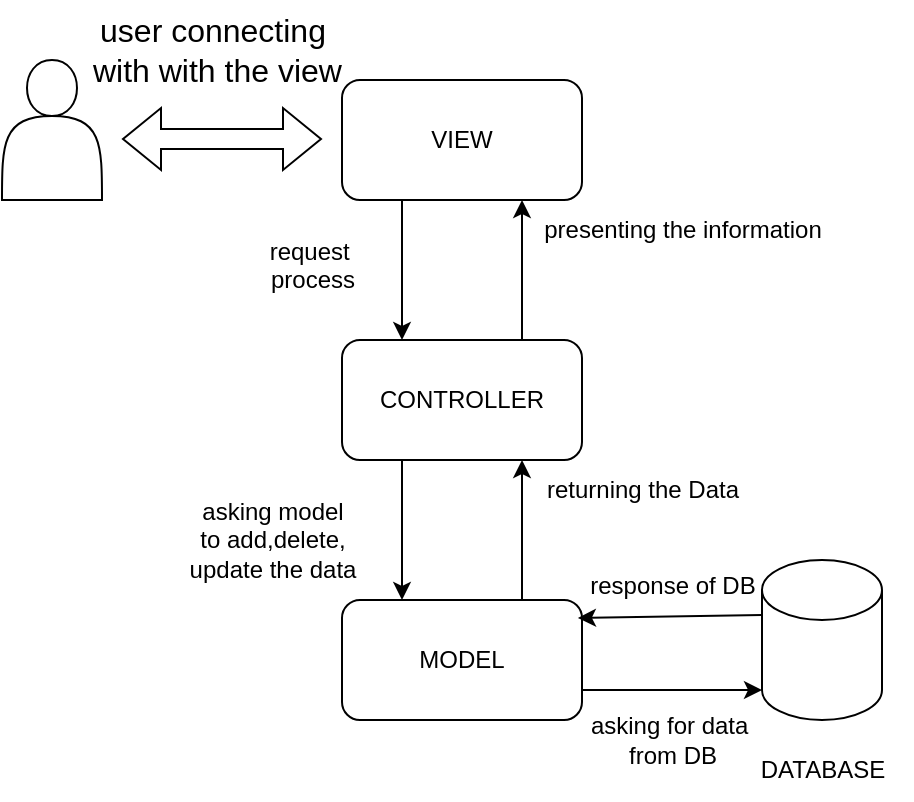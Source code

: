 <mxfile version="24.0.2" type="github">
  <diagram name="Page-1" id="Zta3-cAdj_mXFT0gfL55">
    <mxGraphModel dx="1434" dy="772" grid="1" gridSize="10" guides="1" tooltips="1" connect="1" arrows="1" fold="1" page="1" pageScale="1" pageWidth="850" pageHeight="1100" math="0" shadow="0">
      <root>
        <mxCell id="0" />
        <mxCell id="1" parent="0" />
        <mxCell id="klvqT0YzqEL5hFwkfNsC-1" value="" style="shape=actor;whiteSpace=wrap;html=1;" vertex="1" parent="1">
          <mxGeometry x="180" y="110" width="50" height="70" as="geometry" />
        </mxCell>
        <mxCell id="klvqT0YzqEL5hFwkfNsC-4" value="VIEW" style="rounded=1;whiteSpace=wrap;html=1;" vertex="1" parent="1">
          <mxGeometry x="350" y="120" width="120" height="60" as="geometry" />
        </mxCell>
        <mxCell id="klvqT0YzqEL5hFwkfNsC-5" value="CONTROLLER" style="rounded=1;whiteSpace=wrap;html=1;" vertex="1" parent="1">
          <mxGeometry x="350" y="250" width="120" height="60" as="geometry" />
        </mxCell>
        <mxCell id="klvqT0YzqEL5hFwkfNsC-6" value="MODEL" style="rounded=1;whiteSpace=wrap;html=1;" vertex="1" parent="1">
          <mxGeometry x="350" y="380" width="120" height="60" as="geometry" />
        </mxCell>
        <mxCell id="klvqT0YzqEL5hFwkfNsC-7" value="" style="shape=cylinder3;whiteSpace=wrap;html=1;boundedLbl=1;backgroundOutline=1;size=15;" vertex="1" parent="1">
          <mxGeometry x="560" y="360" width="60" height="80" as="geometry" />
        </mxCell>
        <mxCell id="klvqT0YzqEL5hFwkfNsC-8" value="" style="shape=flexArrow;endArrow=classic;startArrow=classic;html=1;rounded=0;" edge="1" parent="1">
          <mxGeometry width="100" height="100" relative="1" as="geometry">
            <mxPoint x="240" y="149.5" as="sourcePoint" />
            <mxPoint x="340" y="149.5" as="targetPoint" />
          </mxGeometry>
        </mxCell>
        <mxCell id="klvqT0YzqEL5hFwkfNsC-9" value="" style="endArrow=classic;html=1;rounded=0;exitX=0.25;exitY=1;exitDx=0;exitDy=0;entryX=0.25;entryY=0;entryDx=0;entryDy=0;" edge="1" parent="1" source="klvqT0YzqEL5hFwkfNsC-4" target="klvqT0YzqEL5hFwkfNsC-5">
          <mxGeometry width="50" height="50" relative="1" as="geometry">
            <mxPoint x="370" y="240" as="sourcePoint" />
            <mxPoint x="420" y="190" as="targetPoint" />
          </mxGeometry>
        </mxCell>
        <mxCell id="klvqT0YzqEL5hFwkfNsC-10" value="" style="endArrow=classic;html=1;rounded=0;exitX=0.25;exitY=1;exitDx=0;exitDy=0;entryX=0.25;entryY=0;entryDx=0;entryDy=0;" edge="1" parent="1">
          <mxGeometry width="50" height="50" relative="1" as="geometry">
            <mxPoint x="380" y="310" as="sourcePoint" />
            <mxPoint x="380" y="380" as="targetPoint" />
          </mxGeometry>
        </mxCell>
        <mxCell id="klvqT0YzqEL5hFwkfNsC-11" value="" style="endArrow=classic;html=1;rounded=0;exitX=0.75;exitY=0;exitDx=0;exitDy=0;entryX=0.75;entryY=1;entryDx=0;entryDy=0;" edge="1" parent="1" source="klvqT0YzqEL5hFwkfNsC-5" target="klvqT0YzqEL5hFwkfNsC-4">
          <mxGeometry width="50" height="50" relative="1" as="geometry">
            <mxPoint x="400" y="200" as="sourcePoint" />
            <mxPoint x="400" y="270" as="targetPoint" />
          </mxGeometry>
        </mxCell>
        <mxCell id="klvqT0YzqEL5hFwkfNsC-12" value="" style="endArrow=classic;html=1;rounded=0;exitX=0.75;exitY=0;exitDx=0;exitDy=0;entryX=0.75;entryY=1;entryDx=0;entryDy=0;" edge="1" parent="1">
          <mxGeometry width="50" height="50" relative="1" as="geometry">
            <mxPoint x="440" y="380" as="sourcePoint" />
            <mxPoint x="440" y="310" as="targetPoint" />
            <Array as="points">
              <mxPoint x="440" y="350" />
            </Array>
          </mxGeometry>
        </mxCell>
        <mxCell id="klvqT0YzqEL5hFwkfNsC-19" value="" style="endArrow=classic;html=1;rounded=0;exitX=1;exitY=0.75;exitDx=0;exitDy=0;entryX=0;entryY=1;entryDx=0;entryDy=-15;entryPerimeter=0;" edge="1" parent="1" source="klvqT0YzqEL5hFwkfNsC-6" target="klvqT0YzqEL5hFwkfNsC-7">
          <mxGeometry width="50" height="50" relative="1" as="geometry">
            <mxPoint x="470" y="280" as="sourcePoint" />
            <mxPoint x="470" y="210" as="targetPoint" />
          </mxGeometry>
        </mxCell>
        <mxCell id="klvqT0YzqEL5hFwkfNsC-23" value="" style="endArrow=classic;html=1;rounded=0;exitX=0;exitY=0;exitDx=0;exitDy=27.5;entryX=0.983;entryY=0.15;entryDx=0;entryDy=0;entryPerimeter=0;exitPerimeter=0;" edge="1" parent="1" source="klvqT0YzqEL5hFwkfNsC-7" target="klvqT0YzqEL5hFwkfNsC-6">
          <mxGeometry width="50" height="50" relative="1" as="geometry">
            <mxPoint x="510" y="320" as="sourcePoint" />
            <mxPoint x="510" y="250" as="targetPoint" />
          </mxGeometry>
        </mxCell>
        <mxCell id="klvqT0YzqEL5hFwkfNsC-24" value="DATABASE" style="text;html=1;align=center;verticalAlign=middle;resizable=0;points=[];autosize=1;strokeColor=none;fillColor=none;" vertex="1" parent="1">
          <mxGeometry x="545" y="450" width="90" height="30" as="geometry" />
        </mxCell>
        <mxCell id="klvqT0YzqEL5hFwkfNsC-25" value="user connecting&lt;div style=&quot;font-size: 16px;&quot;&gt;&amp;nbsp;with with the view&lt;/div&gt;" style="text;html=1;align=center;verticalAlign=middle;resizable=0;points=[];autosize=1;strokeColor=none;fillColor=none;strokeWidth=5;fontSize=16;fontStyle=0" vertex="1" parent="1">
          <mxGeometry x="210" y="80" width="150" height="50" as="geometry" />
        </mxCell>
        <mxCell id="klvqT0YzqEL5hFwkfNsC-26" value="request&amp;nbsp;&lt;div&gt;process&lt;/div&gt;&lt;div&gt;&lt;br&gt;&lt;/div&gt;" style="text;html=1;align=center;verticalAlign=middle;resizable=0;points=[];autosize=1;strokeColor=none;fillColor=none;" vertex="1" parent="1">
          <mxGeometry x="300" y="190" width="70" height="60" as="geometry" />
        </mxCell>
        <mxCell id="klvqT0YzqEL5hFwkfNsC-27" value="asking model&lt;div&gt;to add,delete,&lt;/div&gt;&lt;div&gt;update the data&lt;/div&gt;" style="text;html=1;align=center;verticalAlign=middle;resizable=0;points=[];autosize=1;strokeColor=none;fillColor=none;" vertex="1" parent="1">
          <mxGeometry x="260" y="320" width="110" height="60" as="geometry" />
        </mxCell>
        <mxCell id="klvqT0YzqEL5hFwkfNsC-28" value="asking for data&amp;nbsp;&lt;div&gt;from DB&lt;/div&gt;" style="text;html=1;align=center;verticalAlign=middle;resizable=0;points=[];autosize=1;strokeColor=none;fillColor=none;" vertex="1" parent="1">
          <mxGeometry x="460" y="430" width="110" height="40" as="geometry" />
        </mxCell>
        <mxCell id="klvqT0YzqEL5hFwkfNsC-29" value="response of DB" style="text;html=1;align=center;verticalAlign=middle;resizable=0;points=[];autosize=1;strokeColor=none;fillColor=none;" vertex="1" parent="1">
          <mxGeometry x="460" y="358" width="110" height="30" as="geometry" />
        </mxCell>
        <mxCell id="klvqT0YzqEL5hFwkfNsC-30" value="returning the Data" style="text;html=1;align=center;verticalAlign=middle;resizable=0;points=[];autosize=1;strokeColor=none;fillColor=none;" vertex="1" parent="1">
          <mxGeometry x="440" y="310" width="120" height="30" as="geometry" />
        </mxCell>
        <mxCell id="klvqT0YzqEL5hFwkfNsC-31" value="presenting the information" style="text;html=1;align=center;verticalAlign=middle;resizable=0;points=[];autosize=1;strokeColor=none;fillColor=none;" vertex="1" parent="1">
          <mxGeometry x="440" y="180" width="160" height="30" as="geometry" />
        </mxCell>
      </root>
    </mxGraphModel>
  </diagram>
</mxfile>
